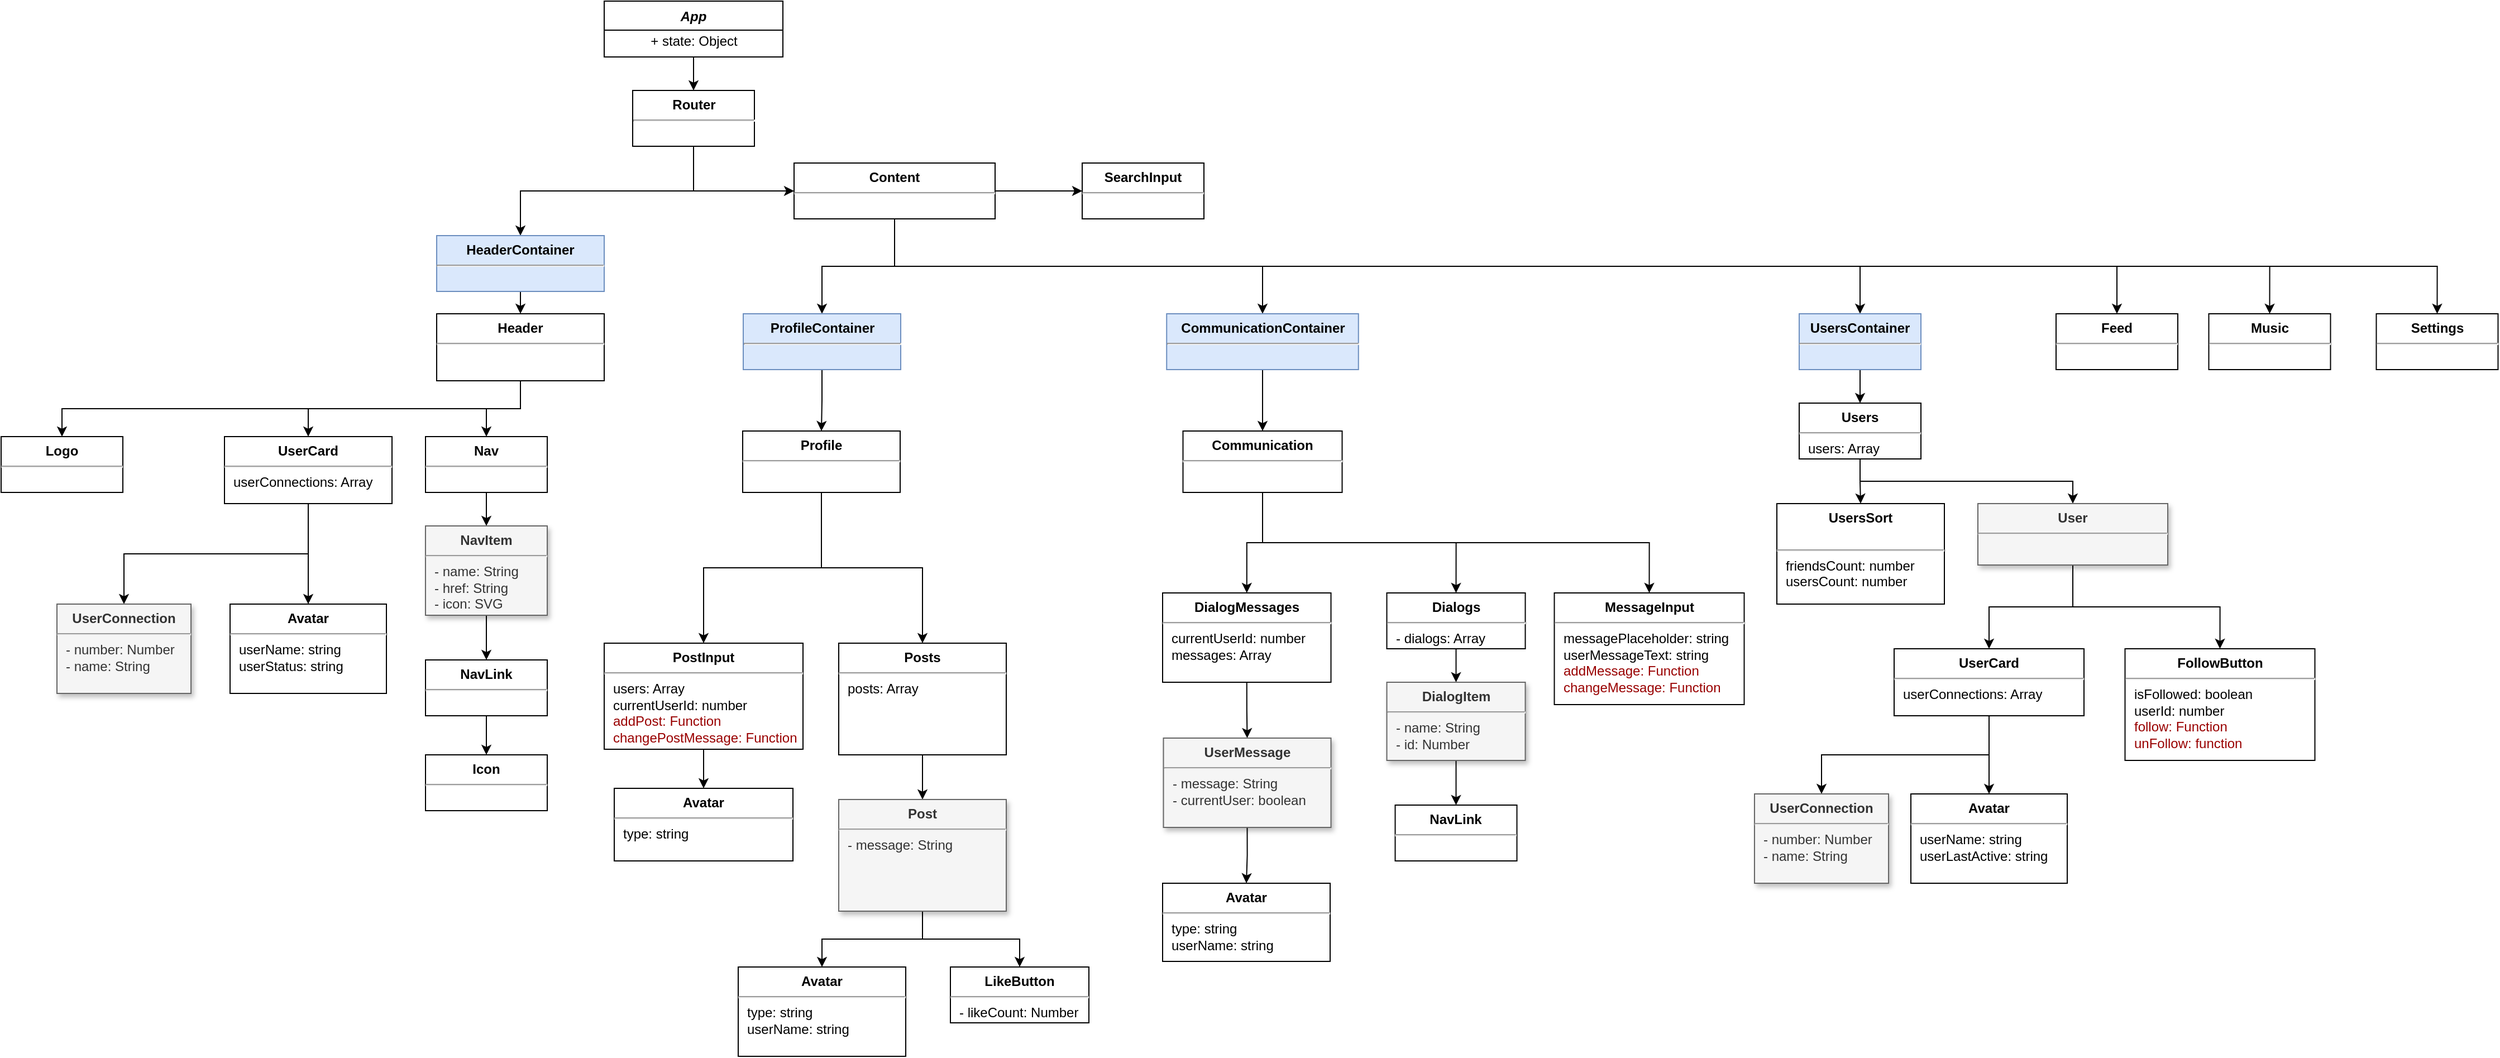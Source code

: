 <mxfile version="14.4.7" type="github">
  <diagram id="C5RBs43oDa-KdzZeNtuy" name="Page-1">
    <mxGraphModel dx="2178" dy="923" grid="1" gridSize="10" guides="1" tooltips="1" connect="1" arrows="1" fold="1" page="1" pageScale="1" pageWidth="827" pageHeight="1169" math="0" shadow="0">
      <root>
        <mxCell id="WIyWlLk6GJQsqaUBKTNV-0" />
        <mxCell id="WIyWlLk6GJQsqaUBKTNV-1" parent="WIyWlLk6GJQsqaUBKTNV-0" />
        <mxCell id="IoR6Snpq3EkC3o9elw1q-48" style="edgeStyle=orthogonalEdgeStyle;rounded=0;orthogonalLoop=1;jettySize=auto;html=1;exitX=0.5;exitY=1;exitDx=0;exitDy=0;entryX=0.5;entryY=0;entryDx=0;entryDy=0;" edge="1" parent="WIyWlLk6GJQsqaUBKTNV-1" source="zkfFHV4jXpPFQw0GAbJ--0" target="IoR6Snpq3EkC3o9elw1q-46">
          <mxGeometry relative="1" as="geometry" />
        </mxCell>
        <mxCell id="zkfFHV4jXpPFQw0GAbJ--0" value="App" style="swimlane;fontStyle=3;align=center;verticalAlign=top;childLayout=stackLayout;horizontal=1;startSize=26;horizontalStack=0;resizeParent=1;resizeLast=0;collapsible=1;marginBottom=0;rounded=0;shadow=0;strokeWidth=1;" parent="WIyWlLk6GJQsqaUBKTNV-1" vertex="1">
          <mxGeometry x="290" y="10" width="160" height="50" as="geometry">
            <mxRectangle x="230" y="140" width="160" height="26" as="alternateBounds" />
          </mxGeometry>
        </mxCell>
        <mxCell id="IoR6Snpq3EkC3o9elw1q-10" value="+ state: Object" style="text;html=1;align=center;verticalAlign=middle;resizable=0;points=[];autosize=1;" vertex="1" parent="zkfFHV4jXpPFQw0GAbJ--0">
          <mxGeometry y="26" width="160" height="20" as="geometry" />
        </mxCell>
        <mxCell id="IoR6Snpq3EkC3o9elw1q-23" style="edgeStyle=orthogonalEdgeStyle;rounded=0;orthogonalLoop=1;jettySize=auto;html=1;exitX=0.5;exitY=1;exitDx=0;exitDy=0;entryX=0.5;entryY=0;entryDx=0;entryDy=0;" edge="1" parent="WIyWlLk6GJQsqaUBKTNV-1" source="IoR6Snpq3EkC3o9elw1q-1" target="IoR6Snpq3EkC3o9elw1q-8">
          <mxGeometry relative="1" as="geometry" />
        </mxCell>
        <mxCell id="IoR6Snpq3EkC3o9elw1q-24" style="edgeStyle=orthogonalEdgeStyle;rounded=0;orthogonalLoop=1;jettySize=auto;html=1;exitX=0.5;exitY=1;exitDx=0;exitDy=0;entryX=0.5;entryY=0;entryDx=0;entryDy=0;" edge="1" parent="WIyWlLk6GJQsqaUBKTNV-1" source="IoR6Snpq3EkC3o9elw1q-1" target="IoR6Snpq3EkC3o9elw1q-11">
          <mxGeometry relative="1" as="geometry" />
        </mxCell>
        <mxCell id="IoR6Snpq3EkC3o9elw1q-1" value="&lt;p style=&quot;margin: 0px ; margin-top: 6px ; text-align: center&quot;&gt;&lt;b&gt;Header&lt;/b&gt;&lt;/p&gt;&lt;hr&gt;&lt;p style=&quot;margin: 0px ; margin-left: 8px&quot;&gt;&lt;br&gt;&lt;/p&gt;" style="align=left;overflow=fill;html=1;dropTarget=0;" vertex="1" parent="WIyWlLk6GJQsqaUBKTNV-1">
          <mxGeometry x="140" y="290" width="150" height="60" as="geometry" />
        </mxCell>
        <mxCell id="IoR6Snpq3EkC3o9elw1q-52" style="edgeStyle=orthogonalEdgeStyle;rounded=0;orthogonalLoop=1;jettySize=auto;html=1;exitX=1;exitY=0.5;exitDx=0;exitDy=0;entryX=0;entryY=0.5;entryDx=0;entryDy=0;" edge="1" parent="WIyWlLk6GJQsqaUBKTNV-1" source="IoR6Snpq3EkC3o9elw1q-4" target="IoR6Snpq3EkC3o9elw1q-51">
          <mxGeometry relative="1" as="geometry" />
        </mxCell>
        <mxCell id="IoR6Snpq3EkC3o9elw1q-58" style="edgeStyle=orthogonalEdgeStyle;rounded=0;orthogonalLoop=1;jettySize=auto;html=1;exitX=0.5;exitY=1;exitDx=0;exitDy=0;entryX=0.5;entryY=0;entryDx=0;entryDy=0;" edge="1" parent="WIyWlLk6GJQsqaUBKTNV-1" source="IoR6Snpq3EkC3o9elw1q-4" target="IoR6Snpq3EkC3o9elw1q-57">
          <mxGeometry relative="1" as="geometry" />
        </mxCell>
        <mxCell id="IoR6Snpq3EkC3o9elw1q-59" style="edgeStyle=orthogonalEdgeStyle;rounded=0;orthogonalLoop=1;jettySize=auto;html=1;exitX=0.5;exitY=1;exitDx=0;exitDy=0;entryX=0.5;entryY=0;entryDx=0;entryDy=0;" edge="1" parent="WIyWlLk6GJQsqaUBKTNV-1" source="IoR6Snpq3EkC3o9elw1q-4" target="IoR6Snpq3EkC3o9elw1q-56">
          <mxGeometry relative="1" as="geometry" />
        </mxCell>
        <mxCell id="IoR6Snpq3EkC3o9elw1q-60" style="edgeStyle=orthogonalEdgeStyle;rounded=0;orthogonalLoop=1;jettySize=auto;html=1;exitX=0.5;exitY=1;exitDx=0;exitDy=0;entryX=0.5;entryY=0;entryDx=0;entryDy=0;" edge="1" parent="WIyWlLk6GJQsqaUBKTNV-1" source="IoR6Snpq3EkC3o9elw1q-4" target="IoR6Snpq3EkC3o9elw1q-55">
          <mxGeometry relative="1" as="geometry" />
        </mxCell>
        <mxCell id="IoR6Snpq3EkC3o9elw1q-95" style="edgeStyle=orthogonalEdgeStyle;rounded=0;orthogonalLoop=1;jettySize=auto;html=1;exitX=0.5;exitY=1;exitDx=0;exitDy=0;entryX=0.5;entryY=0;entryDx=0;entryDy=0;" edge="1" parent="WIyWlLk6GJQsqaUBKTNV-1" source="IoR6Snpq3EkC3o9elw1q-4" target="IoR6Snpq3EkC3o9elw1q-94">
          <mxGeometry relative="1" as="geometry" />
        </mxCell>
        <mxCell id="IoR6Snpq3EkC3o9elw1q-98" style="edgeStyle=orthogonalEdgeStyle;rounded=0;orthogonalLoop=1;jettySize=auto;html=1;exitX=0.5;exitY=1;exitDx=0;exitDy=0;entryX=0.5;entryY=0;entryDx=0;entryDy=0;" edge="1" parent="WIyWlLk6GJQsqaUBKTNV-1" source="IoR6Snpq3EkC3o9elw1q-4" target="IoR6Snpq3EkC3o9elw1q-97">
          <mxGeometry relative="1" as="geometry" />
        </mxCell>
        <mxCell id="IoR6Snpq3EkC3o9elw1q-108" style="edgeStyle=orthogonalEdgeStyle;rounded=0;orthogonalLoop=1;jettySize=auto;html=1;exitX=0.5;exitY=1;exitDx=0;exitDy=0;entryX=0.5;entryY=0;entryDx=0;entryDy=0;" edge="1" parent="WIyWlLk6GJQsqaUBKTNV-1" source="IoR6Snpq3EkC3o9elw1q-4" target="IoR6Snpq3EkC3o9elw1q-105">
          <mxGeometry relative="1" as="geometry" />
        </mxCell>
        <mxCell id="IoR6Snpq3EkC3o9elw1q-4" value="&lt;p style=&quot;margin: 0px ; margin-top: 6px ; text-align: center&quot;&gt;&lt;b&gt;Content&lt;/b&gt;&lt;/p&gt;&lt;hr&gt;&lt;p style=&quot;margin: 0px ; margin-left: 8px&quot;&gt;&lt;br&gt;&lt;/p&gt;" style="align=left;overflow=fill;html=1;dropTarget=0;" vertex="1" parent="WIyWlLk6GJQsqaUBKTNV-1">
          <mxGeometry x="460" y="155" width="180" height="50" as="geometry" />
        </mxCell>
        <mxCell id="IoR6Snpq3EkC3o9elw1q-8" value="&lt;p style=&quot;margin: 0px ; margin-top: 6px ; text-align: center&quot;&gt;&lt;b&gt;Logo&lt;/b&gt;&lt;/p&gt;&lt;hr&gt;&lt;p style=&quot;margin: 0px ; margin-left: 8px&quot;&gt;&lt;br&gt;&lt;/p&gt;" style="align=left;overflow=fill;html=1;dropTarget=0;" vertex="1" parent="WIyWlLk6GJQsqaUBKTNV-1">
          <mxGeometry x="-250" y="400" width="109" height="50" as="geometry" />
        </mxCell>
        <mxCell id="IoR6Snpq3EkC3o9elw1q-32" style="edgeStyle=orthogonalEdgeStyle;rounded=0;orthogonalLoop=1;jettySize=auto;html=1;exitX=0.5;exitY=1;exitDx=0;exitDy=0;entryX=0.5;entryY=0;entryDx=0;entryDy=0;" edge="1" parent="WIyWlLk6GJQsqaUBKTNV-1" source="IoR6Snpq3EkC3o9elw1q-11" target="IoR6Snpq3EkC3o9elw1q-30">
          <mxGeometry relative="1" as="geometry" />
        </mxCell>
        <mxCell id="IoR6Snpq3EkC3o9elw1q-33" style="edgeStyle=orthogonalEdgeStyle;rounded=0;orthogonalLoop=1;jettySize=auto;html=1;exitX=0.5;exitY=1;exitDx=0;exitDy=0;entryX=0.5;entryY=0;entryDx=0;entryDy=0;" edge="1" parent="WIyWlLk6GJQsqaUBKTNV-1" source="IoR6Snpq3EkC3o9elw1q-11" target="IoR6Snpq3EkC3o9elw1q-28">
          <mxGeometry relative="1" as="geometry" />
        </mxCell>
        <mxCell id="IoR6Snpq3EkC3o9elw1q-11" value="&lt;p style=&quot;margin: 0px ; margin-top: 6px ; text-align: center&quot;&gt;&lt;b&gt;UserCard&lt;/b&gt;&lt;/p&gt;&lt;hr&gt;&lt;p style=&quot;margin: 0px ; margin-left: 8px&quot;&gt;userConnections: Array&lt;/p&gt;" style="align=left;overflow=fill;html=1;dropTarget=0;" vertex="1" parent="WIyWlLk6GJQsqaUBKTNV-1">
          <mxGeometry x="-50" y="400" width="150" height="60" as="geometry" />
        </mxCell>
        <mxCell id="IoR6Snpq3EkC3o9elw1q-39" style="edgeStyle=orthogonalEdgeStyle;rounded=0;orthogonalLoop=1;jettySize=auto;html=1;exitX=0.5;exitY=1;exitDx=0;exitDy=0;entryX=0.5;entryY=0;entryDx=0;entryDy=0;" edge="1" parent="WIyWlLk6GJQsqaUBKTNV-1" source="IoR6Snpq3EkC3o9elw1q-13" target="IoR6Snpq3EkC3o9elw1q-37">
          <mxGeometry relative="1" as="geometry" />
        </mxCell>
        <mxCell id="IoR6Snpq3EkC3o9elw1q-13" value="&lt;p style=&quot;margin: 0px ; margin-top: 6px ; text-align: center&quot;&gt;&lt;b&gt;Nav&lt;/b&gt;&lt;/p&gt;&lt;hr&gt;&lt;p style=&quot;margin: 0px ; margin-left: 8px&quot;&gt;&lt;br&gt;&lt;/p&gt;" style="align=left;overflow=fill;html=1;dropTarget=0;" vertex="1" parent="WIyWlLk6GJQsqaUBKTNV-1">
          <mxGeometry x="130" y="400" width="109" height="50" as="geometry" />
        </mxCell>
        <mxCell id="IoR6Snpq3EkC3o9elw1q-28" value="&lt;p style=&quot;margin: 0px ; margin-top: 6px ; text-align: center&quot;&gt;&lt;b&gt;UserConnection&lt;/b&gt;&lt;/p&gt;&lt;hr&gt;&lt;p style=&quot;margin: 0px ; margin-left: 8px&quot;&gt;- number: Number&lt;/p&gt;&lt;p style=&quot;margin: 0px ; margin-left: 8px&quot;&gt;- name: String&lt;/p&gt;" style="align=left;overflow=fill;html=1;dropTarget=0;rounded=0;glass=0;shadow=1;sketch=0;fillColor=#f5f5f5;strokeColor=#666666;fontColor=#333333;" vertex="1" parent="WIyWlLk6GJQsqaUBKTNV-1">
          <mxGeometry x="-200" y="550" width="120" height="80" as="geometry" />
        </mxCell>
        <mxCell id="IoR6Snpq3EkC3o9elw1q-30" value="&lt;p style=&quot;margin: 0px ; margin-top: 6px ; text-align: center&quot;&gt;&lt;b&gt;Avatar&lt;/b&gt;&lt;/p&gt;&lt;hr&gt;&lt;p style=&quot;margin: 0px 0px 0px 8px&quot;&gt;&lt;span&gt;userName: string&lt;/span&gt;&lt;br&gt;&lt;/p&gt;&lt;p style=&quot;margin: 0px 0px 0px 8px&quot;&gt;userStatus: string&lt;/p&gt;" style="align=left;overflow=fill;html=1;dropTarget=0;" vertex="1" parent="WIyWlLk6GJQsqaUBKTNV-1">
          <mxGeometry x="-45" y="550" width="140" height="80" as="geometry" />
        </mxCell>
        <mxCell id="IoR6Snpq3EkC3o9elw1q-42" style="edgeStyle=orthogonalEdgeStyle;rounded=0;orthogonalLoop=1;jettySize=auto;html=1;exitX=0.5;exitY=1;exitDx=0;exitDy=0;entryX=0.5;entryY=0;entryDx=0;entryDy=0;" edge="1" parent="WIyWlLk6GJQsqaUBKTNV-1" source="IoR6Snpq3EkC3o9elw1q-37" target="IoR6Snpq3EkC3o9elw1q-40">
          <mxGeometry relative="1" as="geometry" />
        </mxCell>
        <mxCell id="IoR6Snpq3EkC3o9elw1q-37" value="&lt;p style=&quot;margin: 0px ; margin-top: 6px ; text-align: center&quot;&gt;&lt;b&gt;NavItem&lt;/b&gt;&lt;/p&gt;&lt;hr&gt;&lt;p style=&quot;margin: 0px ; margin-left: 8px&quot;&gt;- name: String&lt;/p&gt;&lt;p style=&quot;margin: 0px ; margin-left: 8px&quot;&gt;- href: String&lt;/p&gt;&lt;p style=&quot;margin: 0px ; margin-left: 8px&quot;&gt;- icon: SVG&lt;/p&gt;" style="align=left;overflow=fill;html=1;dropTarget=0;shadow=1;fillColor=#f5f5f5;strokeColor=#666666;fontColor=#333333;" vertex="1" parent="WIyWlLk6GJQsqaUBKTNV-1">
          <mxGeometry x="130" y="480" width="109" height="80" as="geometry" />
        </mxCell>
        <mxCell id="IoR6Snpq3EkC3o9elw1q-45" style="edgeStyle=orthogonalEdgeStyle;rounded=0;orthogonalLoop=1;jettySize=auto;html=1;exitX=0.5;exitY=1;exitDx=0;exitDy=0;entryX=0.5;entryY=0;entryDx=0;entryDy=0;" edge="1" parent="WIyWlLk6GJQsqaUBKTNV-1" source="IoR6Snpq3EkC3o9elw1q-40" target="IoR6Snpq3EkC3o9elw1q-43">
          <mxGeometry relative="1" as="geometry" />
        </mxCell>
        <mxCell id="IoR6Snpq3EkC3o9elw1q-40" value="&lt;p style=&quot;margin: 0px ; margin-top: 6px ; text-align: center&quot;&gt;&lt;b&gt;NavLink&lt;/b&gt;&lt;/p&gt;&lt;hr&gt;&lt;p style=&quot;margin: 0px ; margin-left: 8px&quot;&gt;&lt;br&gt;&lt;/p&gt;" style="align=left;overflow=fill;html=1;dropTarget=0;shadow=0;" vertex="1" parent="WIyWlLk6GJQsqaUBKTNV-1">
          <mxGeometry x="130" y="600" width="109" height="50" as="geometry" />
        </mxCell>
        <mxCell id="IoR6Snpq3EkC3o9elw1q-43" value="&lt;p style=&quot;margin: 0px ; margin-top: 6px ; text-align: center&quot;&gt;&lt;b&gt;Icon&lt;/b&gt;&lt;/p&gt;&lt;hr&gt;&lt;p style=&quot;margin: 0px ; margin-left: 8px&quot;&gt;&lt;br&gt;&lt;/p&gt;" style="align=left;overflow=fill;html=1;dropTarget=0;shadow=0;" vertex="1" parent="WIyWlLk6GJQsqaUBKTNV-1">
          <mxGeometry x="130" y="685" width="109" height="50" as="geometry" />
        </mxCell>
        <mxCell id="IoR6Snpq3EkC3o9elw1q-49" style="edgeStyle=orthogonalEdgeStyle;rounded=0;orthogonalLoop=1;jettySize=auto;html=1;exitX=0.5;exitY=1;exitDx=0;exitDy=0;entryX=0.5;entryY=0;entryDx=0;entryDy=0;" edge="1" parent="WIyWlLk6GJQsqaUBKTNV-1" source="IoR6Snpq3EkC3o9elw1q-46" target="IoR6Snpq3EkC3o9elw1q-100">
          <mxGeometry relative="1" as="geometry" />
        </mxCell>
        <mxCell id="IoR6Snpq3EkC3o9elw1q-50" style="edgeStyle=orthogonalEdgeStyle;rounded=0;orthogonalLoop=1;jettySize=auto;html=1;exitX=0.5;exitY=1;exitDx=0;exitDy=0;entryX=0;entryY=0.5;entryDx=0;entryDy=0;" edge="1" parent="WIyWlLk6GJQsqaUBKTNV-1" source="IoR6Snpq3EkC3o9elw1q-46" target="IoR6Snpq3EkC3o9elw1q-4">
          <mxGeometry relative="1" as="geometry" />
        </mxCell>
        <mxCell id="IoR6Snpq3EkC3o9elw1q-46" value="&lt;p style=&quot;margin: 0px ; margin-top: 6px ; text-align: center&quot;&gt;&lt;b&gt;Router&lt;/b&gt;&lt;/p&gt;&lt;hr&gt;&lt;p style=&quot;margin: 0px ; margin-left: 8px&quot;&gt;&lt;br&gt;&lt;/p&gt;" style="align=left;overflow=fill;html=1;dropTarget=0;" vertex="1" parent="WIyWlLk6GJQsqaUBKTNV-1">
          <mxGeometry x="315.5" y="90" width="109" height="50" as="geometry" />
        </mxCell>
        <mxCell id="IoR6Snpq3EkC3o9elw1q-51" value="&lt;p style=&quot;margin: 0px ; margin-top: 6px ; text-align: center&quot;&gt;&lt;b&gt;SearchInput&lt;/b&gt;&lt;/p&gt;&lt;hr&gt;&lt;p style=&quot;margin: 0px ; margin-left: 8px&quot;&gt;&lt;br&gt;&lt;/p&gt;" style="align=left;overflow=fill;html=1;dropTarget=0;" vertex="1" parent="WIyWlLk6GJQsqaUBKTNV-1">
          <mxGeometry x="718" y="155" width="109" height="50" as="geometry" />
        </mxCell>
        <mxCell id="IoR6Snpq3EkC3o9elw1q-64" style="edgeStyle=orthogonalEdgeStyle;rounded=0;orthogonalLoop=1;jettySize=auto;html=1;exitX=0.5;exitY=1;exitDx=0;exitDy=0;" edge="1" parent="WIyWlLk6GJQsqaUBKTNV-1" source="IoR6Snpq3EkC3o9elw1q-53" target="IoR6Snpq3EkC3o9elw1q-63">
          <mxGeometry relative="1" as="geometry" />
        </mxCell>
        <mxCell id="IoR6Snpq3EkC3o9elw1q-70" style="edgeStyle=orthogonalEdgeStyle;rounded=0;orthogonalLoop=1;jettySize=auto;html=1;exitX=0.5;exitY=1;exitDx=0;exitDy=0;entryX=0.5;entryY=0;entryDx=0;entryDy=0;" edge="1" parent="WIyWlLk6GJQsqaUBKTNV-1" source="IoR6Snpq3EkC3o9elw1q-53" target="IoR6Snpq3EkC3o9elw1q-69">
          <mxGeometry relative="1" as="geometry" />
        </mxCell>
        <mxCell id="IoR6Snpq3EkC3o9elw1q-53" value="&lt;p style=&quot;margin: 0px ; margin-top: 6px ; text-align: center&quot;&gt;&lt;b&gt;Profile&lt;/b&gt;&lt;/p&gt;&lt;hr&gt;&lt;p style=&quot;margin: 0px ; margin-left: 8px&quot;&gt;&lt;br&gt;&lt;/p&gt;" style="align=left;overflow=fill;html=1;dropTarget=0;" vertex="1" parent="WIyWlLk6GJQsqaUBKTNV-1">
          <mxGeometry x="414" y="395" width="141" height="55" as="geometry" />
        </mxCell>
        <mxCell id="IoR6Snpq3EkC3o9elw1q-76" style="edgeStyle=orthogonalEdgeStyle;rounded=0;orthogonalLoop=1;jettySize=auto;html=1;exitX=0.5;exitY=1;exitDx=0;exitDy=0;entryX=0.5;entryY=0;entryDx=0;entryDy=0;" edge="1" parent="WIyWlLk6GJQsqaUBKTNV-1" source="IoR6Snpq3EkC3o9elw1q-54" target="IoR6Snpq3EkC3o9elw1q-75">
          <mxGeometry relative="1" as="geometry" />
        </mxCell>
        <mxCell id="IoR6Snpq3EkC3o9elw1q-78" style="edgeStyle=orthogonalEdgeStyle;rounded=0;orthogonalLoop=1;jettySize=auto;html=1;exitX=0.5;exitY=1;exitDx=0;exitDy=0;entryX=0.5;entryY=0;entryDx=0;entryDy=0;" edge="1" parent="WIyWlLk6GJQsqaUBKTNV-1" source="IoR6Snpq3EkC3o9elw1q-54" target="IoR6Snpq3EkC3o9elw1q-77">
          <mxGeometry relative="1" as="geometry" />
        </mxCell>
        <mxCell id="IoR6Snpq3EkC3o9elw1q-89" style="edgeStyle=orthogonalEdgeStyle;rounded=0;orthogonalLoop=1;jettySize=auto;html=1;exitX=0.5;exitY=1;exitDx=0;exitDy=0;entryX=0.5;entryY=0;entryDx=0;entryDy=0;" edge="1" parent="WIyWlLk6GJQsqaUBKTNV-1" source="IoR6Snpq3EkC3o9elw1q-54" target="IoR6Snpq3EkC3o9elw1q-88">
          <mxGeometry relative="1" as="geometry" />
        </mxCell>
        <mxCell id="IoR6Snpq3EkC3o9elw1q-54" value="&lt;p style=&quot;margin: 0px ; margin-top: 6px ; text-align: center&quot;&gt;&lt;b&gt;Communication&lt;/b&gt;&lt;/p&gt;&lt;hr&gt;&lt;p style=&quot;margin: 0px ; margin-left: 8px&quot;&gt;&lt;br&gt;&lt;/p&gt;" style="align=left;overflow=fill;html=1;dropTarget=0;" vertex="1" parent="WIyWlLk6GJQsqaUBKTNV-1">
          <mxGeometry x="808.25" y="395" width="142.5" height="55" as="geometry" />
        </mxCell>
        <mxCell id="IoR6Snpq3EkC3o9elw1q-55" value="&lt;p style=&quot;margin: 0px ; margin-top: 6px ; text-align: center&quot;&gt;&lt;b&gt;Feed&lt;/b&gt;&lt;/p&gt;&lt;hr&gt;&lt;p style=&quot;margin: 0px ; margin-left: 8px&quot;&gt;&lt;br&gt;&lt;/p&gt;" style="align=left;overflow=fill;html=1;dropTarget=0;" vertex="1" parent="WIyWlLk6GJQsqaUBKTNV-1">
          <mxGeometry x="1590" y="290" width="109" height="50" as="geometry" />
        </mxCell>
        <mxCell id="IoR6Snpq3EkC3o9elw1q-56" value="&lt;p style=&quot;margin: 0px ; margin-top: 6px ; text-align: center&quot;&gt;&lt;b&gt;Music&lt;/b&gt;&lt;/p&gt;&lt;hr&gt;&lt;p style=&quot;margin: 0px ; margin-left: 8px&quot;&gt;&lt;br&gt;&lt;/p&gt;" style="align=left;overflow=fill;html=1;dropTarget=0;" vertex="1" parent="WIyWlLk6GJQsqaUBKTNV-1">
          <mxGeometry x="1726.75" y="290" width="109" height="50" as="geometry" />
        </mxCell>
        <mxCell id="IoR6Snpq3EkC3o9elw1q-57" value="&lt;p style=&quot;margin: 0px ; margin-top: 6px ; text-align: center&quot;&gt;&lt;b&gt;Settings&lt;/b&gt;&lt;/p&gt;&lt;hr&gt;&lt;p style=&quot;margin: 0px ; margin-left: 8px&quot;&gt;&lt;br&gt;&lt;/p&gt;" style="align=left;overflow=fill;html=1;dropTarget=0;" vertex="1" parent="WIyWlLk6GJQsqaUBKTNV-1">
          <mxGeometry x="1876.75" y="290" width="109" height="50" as="geometry" />
        </mxCell>
        <mxCell id="IoR6Snpq3EkC3o9elw1q-66" style="edgeStyle=orthogonalEdgeStyle;rounded=0;orthogonalLoop=1;jettySize=auto;html=1;exitX=0.5;exitY=1;exitDx=0;exitDy=0;entryX=0.5;entryY=0;entryDx=0;entryDy=0;" edge="1" parent="WIyWlLk6GJQsqaUBKTNV-1" source="IoR6Snpq3EkC3o9elw1q-63" target="IoR6Snpq3EkC3o9elw1q-65">
          <mxGeometry relative="1" as="geometry" />
        </mxCell>
        <mxCell id="IoR6Snpq3EkC3o9elw1q-63" value="&lt;p style=&quot;margin: 0px ; margin-top: 6px ; text-align: center&quot;&gt;&lt;b&gt;PostInput&lt;/b&gt;&lt;/p&gt;&lt;hr&gt;&lt;p style=&quot;margin: 0px 0px 0px 8px&quot;&gt;users: Array&lt;/p&gt;&lt;p style=&quot;margin: 0px 0px 0px 8px&quot;&gt;currentUserId: number&lt;/p&gt;&lt;p style=&quot;margin: 0px 0px 0px 8px&quot;&gt;&lt;font color=&quot;#990000&quot;&gt;addPost: Function&lt;/font&gt;&lt;/p&gt;&lt;p style=&quot;margin: 0px 0px 0px 8px&quot;&gt;&lt;font color=&quot;#990000&quot;&gt;changePostMessage: Function&lt;/font&gt;&lt;/p&gt;" style="align=left;overflow=fill;html=1;dropTarget=0;" vertex="1" parent="WIyWlLk6GJQsqaUBKTNV-1">
          <mxGeometry x="290" y="585" width="178" height="95" as="geometry" />
        </mxCell>
        <mxCell id="IoR6Snpq3EkC3o9elw1q-65" value="&lt;p style=&quot;margin: 0px ; margin-top: 6px ; text-align: center&quot;&gt;&lt;b&gt;Avatar&lt;/b&gt;&lt;/p&gt;&lt;hr&gt;&lt;p style=&quot;margin: 0px 0px 0px 8px&quot;&gt;type: string&lt;/p&gt;" style="align=left;overflow=fill;html=1;dropTarget=0;" vertex="1" parent="WIyWlLk6GJQsqaUBKTNV-1">
          <mxGeometry x="299" y="715" width="160" height="65" as="geometry" />
        </mxCell>
        <mxCell id="IoR6Snpq3EkC3o9elw1q-93" style="edgeStyle=orthogonalEdgeStyle;rounded=0;orthogonalLoop=1;jettySize=auto;html=1;exitX=0.5;exitY=1;exitDx=0;exitDy=0;entryX=0.5;entryY=0;entryDx=0;entryDy=0;" edge="1" parent="WIyWlLk6GJQsqaUBKTNV-1" source="IoR6Snpq3EkC3o9elw1q-69" target="IoR6Snpq3EkC3o9elw1q-90">
          <mxGeometry relative="1" as="geometry" />
        </mxCell>
        <mxCell id="IoR6Snpq3EkC3o9elw1q-69" value="&lt;p style=&quot;margin: 0px ; margin-top: 6px ; text-align: center&quot;&gt;&lt;b&gt;Posts&lt;/b&gt;&lt;/p&gt;&lt;hr&gt;&lt;p style=&quot;margin: 0px ; margin-left: 8px&quot;&gt;posts: Array&lt;/p&gt;" style="align=left;overflow=fill;html=1;dropTarget=0;shadow=0;" vertex="1" parent="WIyWlLk6GJQsqaUBKTNV-1">
          <mxGeometry x="500" y="585" width="150" height="100" as="geometry" />
        </mxCell>
        <mxCell id="IoR6Snpq3EkC3o9elw1q-71" value="&lt;p style=&quot;margin: 0px ; margin-top: 6px ; text-align: center&quot;&gt;&lt;b&gt;Avatar&lt;/b&gt;&lt;/p&gt;&lt;hr&gt;&lt;p style=&quot;margin: 0px 0px 0px 8px&quot;&gt;type: string&lt;/p&gt;&lt;p style=&quot;margin: 0px 0px 0px 8px&quot;&gt;userName: string&lt;/p&gt;" style="align=left;overflow=fill;html=1;dropTarget=0;" vertex="1" parent="WIyWlLk6GJQsqaUBKTNV-1">
          <mxGeometry x="410" y="875" width="150" height="80" as="geometry" />
        </mxCell>
        <mxCell id="IoR6Snpq3EkC3o9elw1q-73" value="&lt;p style=&quot;margin: 0px ; margin-top: 6px ; text-align: center&quot;&gt;&lt;b&gt;LikeButton&lt;/b&gt;&lt;/p&gt;&lt;hr&gt;&lt;p style=&quot;margin: 0px ; margin-left: 8px&quot;&gt;- likeCount: Number&lt;/p&gt;" style="align=left;overflow=fill;html=1;dropTarget=0;" vertex="1" parent="WIyWlLk6GJQsqaUBKTNV-1">
          <mxGeometry x="600" y="875" width="124" height="50" as="geometry" />
        </mxCell>
        <mxCell id="IoR6Snpq3EkC3o9elw1q-80" style="edgeStyle=orthogonalEdgeStyle;rounded=0;orthogonalLoop=1;jettySize=auto;html=1;exitX=0.5;exitY=1;exitDx=0;exitDy=0;entryX=0.5;entryY=0;entryDx=0;entryDy=0;" edge="1" parent="WIyWlLk6GJQsqaUBKTNV-1" source="IoR6Snpq3EkC3o9elw1q-75" target="IoR6Snpq3EkC3o9elw1q-79">
          <mxGeometry relative="1" as="geometry" />
        </mxCell>
        <mxCell id="IoR6Snpq3EkC3o9elw1q-75" value="&lt;p style=&quot;margin: 0px ; margin-top: 6px ; text-align: center&quot;&gt;&lt;b&gt;DialogMessages&lt;/b&gt;&lt;/p&gt;&lt;hr&gt;&lt;p style=&quot;margin: 0px ; margin-left: 8px&quot;&gt;currentUserId: number&lt;/p&gt;&lt;p style=&quot;margin: 0px ; margin-left: 8px&quot;&gt;messages: Array&lt;/p&gt;" style="align=left;overflow=fill;html=1;dropTarget=0;" vertex="1" parent="WIyWlLk6GJQsqaUBKTNV-1">
          <mxGeometry x="790" y="540" width="150.75" height="80" as="geometry" />
        </mxCell>
        <mxCell id="IoR6Snpq3EkC3o9elw1q-82" style="edgeStyle=orthogonalEdgeStyle;rounded=0;orthogonalLoop=1;jettySize=auto;html=1;exitX=0.5;exitY=1;exitDx=0;exitDy=0;entryX=0.5;entryY=0;entryDx=0;entryDy=0;" edge="1" parent="WIyWlLk6GJQsqaUBKTNV-1" source="IoR6Snpq3EkC3o9elw1q-77" target="IoR6Snpq3EkC3o9elw1q-81">
          <mxGeometry relative="1" as="geometry" />
        </mxCell>
        <mxCell id="IoR6Snpq3EkC3o9elw1q-77" value="&lt;p style=&quot;margin: 0px ; margin-top: 6px ; text-align: center&quot;&gt;&lt;b&gt;Dialogs&lt;/b&gt;&lt;/p&gt;&lt;hr&gt;&lt;p style=&quot;margin: 0px ; margin-left: 8px&quot;&gt;- dialogs: Array&lt;/p&gt;" style="align=left;overflow=fill;html=1;dropTarget=0;" vertex="1" parent="WIyWlLk6GJQsqaUBKTNV-1">
          <mxGeometry x="990.75" y="540" width="124" height="50" as="geometry" />
        </mxCell>
        <mxCell id="IoR6Snpq3EkC3o9elw1q-87" style="edgeStyle=orthogonalEdgeStyle;rounded=0;orthogonalLoop=1;jettySize=auto;html=1;exitX=0.5;exitY=1;exitDx=0;exitDy=0;entryX=0.5;entryY=0;entryDx=0;entryDy=0;" edge="1" parent="WIyWlLk6GJQsqaUBKTNV-1" source="IoR6Snpq3EkC3o9elw1q-79" target="IoR6Snpq3EkC3o9elw1q-86">
          <mxGeometry relative="1" as="geometry" />
        </mxCell>
        <mxCell id="IoR6Snpq3EkC3o9elw1q-79" value="&lt;p style=&quot;margin: 0px ; margin-top: 6px ; text-align: center&quot;&gt;&lt;b&gt;UserMessage&lt;/b&gt;&lt;/p&gt;&lt;hr&gt;&lt;p style=&quot;margin: 0px ; margin-left: 8px&quot;&gt;- message: String&lt;/p&gt;&lt;p style=&quot;margin: 0px ; margin-left: 8px&quot;&gt;- currentUser: boolean&lt;/p&gt;" style="align=left;overflow=fill;html=1;dropTarget=0;shadow=1;fillColor=#f5f5f5;strokeColor=#666666;fontColor=#333333;" vertex="1" parent="WIyWlLk6GJQsqaUBKTNV-1">
          <mxGeometry x="790.75" y="670" width="150" height="80" as="geometry" />
        </mxCell>
        <mxCell id="IoR6Snpq3EkC3o9elw1q-84" style="edgeStyle=orthogonalEdgeStyle;rounded=0;orthogonalLoop=1;jettySize=auto;html=1;exitX=0.5;exitY=1;exitDx=0;exitDy=0;entryX=0.5;entryY=0;entryDx=0;entryDy=0;" edge="1" parent="WIyWlLk6GJQsqaUBKTNV-1" source="IoR6Snpq3EkC3o9elw1q-81" target="IoR6Snpq3EkC3o9elw1q-83">
          <mxGeometry relative="1" as="geometry" />
        </mxCell>
        <mxCell id="IoR6Snpq3EkC3o9elw1q-81" value="&lt;p style=&quot;margin: 0px ; margin-top: 6px ; text-align: center&quot;&gt;&lt;b&gt;DialogItem&lt;/b&gt;&lt;/p&gt;&lt;hr&gt;&lt;p style=&quot;margin: 0px ; margin-left: 8px&quot;&gt;- name: String&lt;/p&gt;&lt;p style=&quot;margin: 0px ; margin-left: 8px&quot;&gt;- id: Number&lt;/p&gt;" style="align=left;overflow=fill;html=1;dropTarget=0;shadow=1;fillColor=#f5f5f5;strokeColor=#666666;fontColor=#333333;" vertex="1" parent="WIyWlLk6GJQsqaUBKTNV-1">
          <mxGeometry x="990.75" y="620" width="124" height="70" as="geometry" />
        </mxCell>
        <mxCell id="IoR6Snpq3EkC3o9elw1q-83" value="&lt;p style=&quot;margin: 0px ; margin-top: 6px ; text-align: center&quot;&gt;&lt;b&gt;NavLink&lt;/b&gt;&lt;/p&gt;&lt;hr&gt;&lt;p style=&quot;margin: 0px ; margin-left: 8px&quot;&gt;&lt;br&gt;&lt;/p&gt;" style="align=left;overflow=fill;html=1;dropTarget=0;shadow=0;" vertex="1" parent="WIyWlLk6GJQsqaUBKTNV-1">
          <mxGeometry x="998.25" y="730" width="109" height="50" as="geometry" />
        </mxCell>
        <mxCell id="IoR6Snpq3EkC3o9elw1q-86" value="&lt;p style=&quot;margin: 0px ; margin-top: 6px ; text-align: center&quot;&gt;&lt;b&gt;Avatar&lt;/b&gt;&lt;/p&gt;&lt;hr&gt;&lt;p style=&quot;margin: 0px ; margin-left: 8px&quot;&gt;type: string&lt;/p&gt;&lt;p style=&quot;margin: 0px ; margin-left: 8px&quot;&gt;userName: string&lt;/p&gt;" style="align=left;overflow=fill;html=1;dropTarget=0;" vertex="1" parent="WIyWlLk6GJQsqaUBKTNV-1">
          <mxGeometry x="790" y="800" width="150" height="70" as="geometry" />
        </mxCell>
        <mxCell id="IoR6Snpq3EkC3o9elw1q-88" value="&lt;p style=&quot;margin: 0px ; margin-top: 6px ; text-align: center&quot;&gt;&lt;b&gt;MessageInput&lt;/b&gt;&lt;/p&gt;&lt;hr&gt;&lt;p style=&quot;margin: 0px ; margin-left: 8px&quot;&gt;messagePlaceholder: string&lt;/p&gt;&lt;p style=&quot;margin: 0px ; margin-left: 8px&quot;&gt;userMessageText: string&lt;/p&gt;&lt;p style=&quot;margin: 0px ; margin-left: 8px&quot;&gt;&lt;font color=&quot;#990000&quot;&gt;addMessage: Function&lt;/font&gt;&lt;/p&gt;&lt;p style=&quot;margin: 0px ; margin-left: 8px&quot;&gt;&lt;font color=&quot;#990000&quot;&gt;changeMessage: Function&lt;/font&gt;&lt;/p&gt;" style="align=left;overflow=fill;html=1;dropTarget=0;" vertex="1" parent="WIyWlLk6GJQsqaUBKTNV-1">
          <mxGeometry x="1140.75" y="540" width="170" height="100" as="geometry" />
        </mxCell>
        <mxCell id="IoR6Snpq3EkC3o9elw1q-91" style="edgeStyle=orthogonalEdgeStyle;rounded=0;orthogonalLoop=1;jettySize=auto;html=1;exitX=0.5;exitY=1;exitDx=0;exitDy=0;entryX=0.5;entryY=0;entryDx=0;entryDy=0;" edge="1" parent="WIyWlLk6GJQsqaUBKTNV-1" source="IoR6Snpq3EkC3o9elw1q-90" target="IoR6Snpq3EkC3o9elw1q-71">
          <mxGeometry relative="1" as="geometry" />
        </mxCell>
        <mxCell id="IoR6Snpq3EkC3o9elw1q-92" style="edgeStyle=orthogonalEdgeStyle;rounded=0;orthogonalLoop=1;jettySize=auto;html=1;exitX=0.5;exitY=1;exitDx=0;exitDy=0;entryX=0.5;entryY=0;entryDx=0;entryDy=0;" edge="1" parent="WIyWlLk6GJQsqaUBKTNV-1" source="IoR6Snpq3EkC3o9elw1q-90" target="IoR6Snpq3EkC3o9elw1q-73">
          <mxGeometry relative="1" as="geometry" />
        </mxCell>
        <mxCell id="IoR6Snpq3EkC3o9elw1q-90" value="&lt;p style=&quot;margin: 0px ; margin-top: 6px ; text-align: center&quot;&gt;&lt;b&gt;Post&lt;/b&gt;&lt;/p&gt;&lt;hr&gt;&lt;p style=&quot;margin: 0px ; margin-left: 8px&quot;&gt;- message: String&lt;/p&gt;" style="align=left;overflow=fill;html=1;dropTarget=0;shadow=1;fillColor=#f5f5f5;strokeColor=#666666;fontColor=#333333;" vertex="1" parent="WIyWlLk6GJQsqaUBKTNV-1">
          <mxGeometry x="500" y="725" width="150" height="100" as="geometry" />
        </mxCell>
        <mxCell id="IoR6Snpq3EkC3o9elw1q-96" style="edgeStyle=orthogonalEdgeStyle;rounded=0;orthogonalLoop=1;jettySize=auto;html=1;exitX=0.5;exitY=1;exitDx=0;exitDy=0;entryX=0.5;entryY=0;entryDx=0;entryDy=0;" edge="1" parent="WIyWlLk6GJQsqaUBKTNV-1" source="IoR6Snpq3EkC3o9elw1q-94" target="IoR6Snpq3EkC3o9elw1q-54">
          <mxGeometry relative="1" as="geometry" />
        </mxCell>
        <mxCell id="IoR6Snpq3EkC3o9elw1q-94" value="&lt;p style=&quot;margin: 0px ; margin-top: 6px ; text-align: center&quot;&gt;&lt;b&gt;CommunicationContainer&lt;/b&gt;&lt;/p&gt;&lt;hr&gt;&lt;p style=&quot;margin: 0px ; margin-left: 8px&quot;&gt;&lt;br&gt;&lt;/p&gt;" style="align=left;overflow=fill;html=1;dropTarget=0;fillColor=#dae8fc;strokeColor=#6c8ebf;" vertex="1" parent="WIyWlLk6GJQsqaUBKTNV-1">
          <mxGeometry x="793.62" y="290" width="171.75" height="50" as="geometry" />
        </mxCell>
        <mxCell id="IoR6Snpq3EkC3o9elw1q-99" style="edgeStyle=orthogonalEdgeStyle;rounded=0;orthogonalLoop=1;jettySize=auto;html=1;exitX=0.5;exitY=1;exitDx=0;exitDy=0;entryX=0.5;entryY=0;entryDx=0;entryDy=0;" edge="1" parent="WIyWlLk6GJQsqaUBKTNV-1" source="IoR6Snpq3EkC3o9elw1q-97" target="IoR6Snpq3EkC3o9elw1q-53">
          <mxGeometry relative="1" as="geometry" />
        </mxCell>
        <mxCell id="IoR6Snpq3EkC3o9elw1q-97" value="&lt;p style=&quot;margin: 0px ; margin-top: 6px ; text-align: center&quot;&gt;&lt;b&gt;ProfileContainer&lt;/b&gt;&lt;/p&gt;&lt;hr&gt;&lt;p style=&quot;margin: 0px ; margin-left: 8px&quot;&gt;&lt;br&gt;&lt;/p&gt;" style="align=left;overflow=fill;html=1;dropTarget=0;fillColor=#dae8fc;strokeColor=#6c8ebf;" vertex="1" parent="WIyWlLk6GJQsqaUBKTNV-1">
          <mxGeometry x="414.5" y="290" width="141" height="50" as="geometry" />
        </mxCell>
        <mxCell id="IoR6Snpq3EkC3o9elw1q-101" style="edgeStyle=orthogonalEdgeStyle;rounded=0;orthogonalLoop=1;jettySize=auto;html=1;exitX=0.5;exitY=1;exitDx=0;exitDy=0;" edge="1" parent="WIyWlLk6GJQsqaUBKTNV-1" source="IoR6Snpq3EkC3o9elw1q-1" target="IoR6Snpq3EkC3o9elw1q-13">
          <mxGeometry relative="1" as="geometry" />
        </mxCell>
        <mxCell id="IoR6Snpq3EkC3o9elw1q-104" style="edgeStyle=orthogonalEdgeStyle;rounded=0;orthogonalLoop=1;jettySize=auto;html=1;exitX=0.5;exitY=1;exitDx=0;exitDy=0;entryX=0.5;entryY=0;entryDx=0;entryDy=0;" edge="1" parent="WIyWlLk6GJQsqaUBKTNV-1" source="IoR6Snpq3EkC3o9elw1q-100" target="IoR6Snpq3EkC3o9elw1q-1">
          <mxGeometry relative="1" as="geometry" />
        </mxCell>
        <mxCell id="IoR6Snpq3EkC3o9elw1q-100" value="&lt;p style=&quot;margin: 0px ; margin-top: 6px ; text-align: center&quot;&gt;&lt;b&gt;HeaderContainer&lt;/b&gt;&lt;/p&gt;&lt;hr&gt;&lt;p style=&quot;margin: 0px ; margin-left: 8px&quot;&gt;&lt;br&gt;&lt;/p&gt;" style="align=left;overflow=fill;html=1;dropTarget=0;fillColor=#dae8fc;strokeColor=#6c8ebf;" vertex="1" parent="WIyWlLk6GJQsqaUBKTNV-1">
          <mxGeometry x="140" y="220" width="150" height="50" as="geometry" />
        </mxCell>
        <mxCell id="IoR6Snpq3EkC3o9elw1q-107" style="edgeStyle=orthogonalEdgeStyle;rounded=0;orthogonalLoop=1;jettySize=auto;html=1;exitX=0.5;exitY=1;exitDx=0;exitDy=0;entryX=0.5;entryY=0;entryDx=0;entryDy=0;" edge="1" parent="WIyWlLk6GJQsqaUBKTNV-1" source="IoR6Snpq3EkC3o9elw1q-105" target="IoR6Snpq3EkC3o9elw1q-106">
          <mxGeometry relative="1" as="geometry" />
        </mxCell>
        <mxCell id="IoR6Snpq3EkC3o9elw1q-105" value="&lt;p style=&quot;margin: 0px ; margin-top: 6px ; text-align: center&quot;&gt;&lt;b&gt;UsersContainer&lt;/b&gt;&lt;/p&gt;&lt;hr&gt;&lt;p style=&quot;margin: 0px ; margin-left: 8px&quot;&gt;&lt;br&gt;&lt;/p&gt;" style="align=left;overflow=fill;html=1;dropTarget=0;fillColor=#dae8fc;strokeColor=#6c8ebf;" vertex="1" parent="WIyWlLk6GJQsqaUBKTNV-1">
          <mxGeometry x="1360" y="290" width="109" height="50" as="geometry" />
        </mxCell>
        <mxCell id="IoR6Snpq3EkC3o9elw1q-111" style="edgeStyle=orthogonalEdgeStyle;rounded=0;orthogonalLoop=1;jettySize=auto;html=1;exitX=0.5;exitY=1;exitDx=0;exitDy=0;entryX=0.5;entryY=0;entryDx=0;entryDy=0;" edge="1" parent="WIyWlLk6GJQsqaUBKTNV-1" source="IoR6Snpq3EkC3o9elw1q-106" target="IoR6Snpq3EkC3o9elw1q-110">
          <mxGeometry relative="1" as="geometry" />
        </mxCell>
        <mxCell id="IoR6Snpq3EkC3o9elw1q-118" style="edgeStyle=orthogonalEdgeStyle;rounded=0;orthogonalLoop=1;jettySize=auto;html=1;exitX=0.5;exitY=1;exitDx=0;exitDy=0;entryX=0.5;entryY=0;entryDx=0;entryDy=0;" edge="1" parent="WIyWlLk6GJQsqaUBKTNV-1" source="IoR6Snpq3EkC3o9elw1q-106" target="IoR6Snpq3EkC3o9elw1q-114">
          <mxGeometry relative="1" as="geometry">
            <mxPoint x="1605" y="460" as="targetPoint" />
            <Array as="points">
              <mxPoint x="1415" y="440" />
              <mxPoint x="1605" y="440" />
            </Array>
          </mxGeometry>
        </mxCell>
        <mxCell id="IoR6Snpq3EkC3o9elw1q-106" value="&lt;p style=&quot;margin: 0px ; margin-top: 6px ; text-align: center&quot;&gt;&lt;b&gt;Users&lt;/b&gt;&lt;/p&gt;&lt;hr&gt;&lt;p style=&quot;margin: 0px ; margin-left: 8px&quot;&gt;users: Array&lt;br&gt;&lt;/p&gt;" style="align=left;overflow=fill;html=1;dropTarget=0;" vertex="1" parent="WIyWlLk6GJQsqaUBKTNV-1">
          <mxGeometry x="1360" y="370" width="109" height="50" as="geometry" />
        </mxCell>
        <mxCell id="IoR6Snpq3EkC3o9elw1q-110" value="&lt;p style=&quot;margin: 0px ; margin-top: 6px ; text-align: center&quot;&gt;&lt;b&gt;UsersSort&lt;/b&gt;&lt;/p&gt;&lt;br&gt;&lt;hr&gt;&lt;p style=&quot;margin: 0px ; margin-left: 8px&quot;&gt;friendsCount: number&lt;br&gt;usersCount: number&lt;br&gt;&lt;/p&gt;" style="align=left;overflow=fill;html=1;dropTarget=0;" vertex="1" parent="WIyWlLk6GJQsqaUBKTNV-1">
          <mxGeometry x="1340" y="460" width="150" height="90" as="geometry" />
        </mxCell>
        <mxCell id="IoR6Snpq3EkC3o9elw1q-121" style="edgeStyle=orthogonalEdgeStyle;rounded=0;orthogonalLoop=1;jettySize=auto;html=1;exitX=0.5;exitY=1;exitDx=0;exitDy=0;entryX=0.5;entryY=0;entryDx=0;entryDy=0;" edge="1" parent="WIyWlLk6GJQsqaUBKTNV-1" source="IoR6Snpq3EkC3o9elw1q-113" target="IoR6Snpq3EkC3o9elw1q-117">
          <mxGeometry relative="1" as="geometry" />
        </mxCell>
        <mxCell id="IoR6Snpq3EkC3o9elw1q-122" style="edgeStyle=orthogonalEdgeStyle;rounded=0;orthogonalLoop=1;jettySize=auto;html=1;exitX=0.5;exitY=1;exitDx=0;exitDy=0;entryX=0.5;entryY=0;entryDx=0;entryDy=0;" edge="1" parent="WIyWlLk6GJQsqaUBKTNV-1" source="IoR6Snpq3EkC3o9elw1q-113" target="IoR6Snpq3EkC3o9elw1q-116">
          <mxGeometry relative="1" as="geometry" />
        </mxCell>
        <mxCell id="IoR6Snpq3EkC3o9elw1q-113" value="&lt;p style=&quot;margin: 0px ; margin-top: 6px ; text-align: center&quot;&gt;&lt;b&gt;UserCard&lt;/b&gt;&lt;/p&gt;&lt;hr&gt;&lt;p style=&quot;margin: 0px 0px 0px 8px&quot;&gt;userConnections: Array&lt;/p&gt;" style="align=left;overflow=fill;html=1;dropTarget=0;" vertex="1" parent="WIyWlLk6GJQsqaUBKTNV-1">
          <mxGeometry x="1445" y="590" width="170" height="60" as="geometry" />
        </mxCell>
        <mxCell id="IoR6Snpq3EkC3o9elw1q-120" style="edgeStyle=orthogonalEdgeStyle;rounded=0;orthogonalLoop=1;jettySize=auto;html=1;exitX=0.5;exitY=1;exitDx=0;exitDy=0;entryX=0.5;entryY=0;entryDx=0;entryDy=0;" edge="1" parent="WIyWlLk6GJQsqaUBKTNV-1" source="IoR6Snpq3EkC3o9elw1q-114" target="IoR6Snpq3EkC3o9elw1q-113">
          <mxGeometry relative="1" as="geometry" />
        </mxCell>
        <mxCell id="IoR6Snpq3EkC3o9elw1q-123" style="edgeStyle=orthogonalEdgeStyle;rounded=0;orthogonalLoop=1;jettySize=auto;html=1;exitX=0.5;exitY=1;exitDx=0;exitDy=0;entryX=0.5;entryY=0;entryDx=0;entryDy=0;" edge="1" parent="WIyWlLk6GJQsqaUBKTNV-1" source="IoR6Snpq3EkC3o9elw1q-114" target="IoR6Snpq3EkC3o9elw1q-115">
          <mxGeometry relative="1" as="geometry" />
        </mxCell>
        <mxCell id="IoR6Snpq3EkC3o9elw1q-114" value="&lt;p style=&quot;margin: 0px ; margin-top: 6px ; text-align: center&quot;&gt;&lt;b&gt;User&lt;/b&gt;&lt;/p&gt;&lt;hr&gt;&lt;p style=&quot;margin: 0px ; margin-left: 8px&quot;&gt;&lt;br&gt;&lt;/p&gt;" style="align=left;overflow=fill;html=1;dropTarget=0;fillColor=#f5f5f5;strokeColor=#666666;fontColor=#333333;shadow=1;" vertex="1" parent="WIyWlLk6GJQsqaUBKTNV-1">
          <mxGeometry x="1520" y="460" width="170" height="55" as="geometry" />
        </mxCell>
        <mxCell id="IoR6Snpq3EkC3o9elw1q-115" value="&lt;p style=&quot;margin: 0px ; margin-top: 6px ; text-align: center&quot;&gt;&lt;b&gt;FollowButton&lt;/b&gt;&lt;/p&gt;&lt;hr&gt;&lt;p style=&quot;margin: 0px ; margin-left: 8px&quot;&gt;isFollowed: boolean&lt;/p&gt;&lt;p style=&quot;margin: 0px ; margin-left: 8px&quot;&gt;userId: number&lt;/p&gt;&lt;p style=&quot;margin: 0px ; margin-left: 8px&quot;&gt;&lt;font color=&quot;#990000&quot;&gt;follow: Function&lt;/font&gt;&lt;/p&gt;&lt;p style=&quot;margin: 0px ; margin-left: 8px&quot;&gt;&lt;font color=&quot;#990000&quot;&gt;unFollow: function&lt;/font&gt;&lt;/p&gt;" style="align=left;overflow=fill;html=1;dropTarget=0;" vertex="1" parent="WIyWlLk6GJQsqaUBKTNV-1">
          <mxGeometry x="1651.75" y="590" width="170" height="100" as="geometry" />
        </mxCell>
        <mxCell id="IoR6Snpq3EkC3o9elw1q-116" value="&lt;p style=&quot;margin: 0px ; margin-top: 6px ; text-align: center&quot;&gt;&lt;b&gt;UserConnection&lt;/b&gt;&lt;/p&gt;&lt;hr&gt;&lt;p style=&quot;margin: 0px ; margin-left: 8px&quot;&gt;- number: Number&lt;/p&gt;&lt;p style=&quot;margin: 0px ; margin-left: 8px&quot;&gt;- name: String&lt;/p&gt;" style="align=left;overflow=fill;html=1;dropTarget=0;rounded=0;glass=0;shadow=1;sketch=0;fillColor=#f5f5f5;strokeColor=#666666;fontColor=#333333;" vertex="1" parent="WIyWlLk6GJQsqaUBKTNV-1">
          <mxGeometry x="1320" y="720" width="120" height="80" as="geometry" />
        </mxCell>
        <mxCell id="IoR6Snpq3EkC3o9elw1q-117" value="&lt;p style=&quot;margin: 0px ; margin-top: 6px ; text-align: center&quot;&gt;&lt;b&gt;Avatar&lt;/b&gt;&lt;/p&gt;&lt;hr&gt;&lt;p style=&quot;margin: 0px 0px 0px 8px&quot;&gt;&lt;span&gt;userName: string&lt;/span&gt;&lt;br&gt;&lt;/p&gt;&lt;p style=&quot;margin: 0px 0px 0px 8px&quot;&gt;userLastActive: string&lt;/p&gt;" style="align=left;overflow=fill;html=1;dropTarget=0;" vertex="1" parent="WIyWlLk6GJQsqaUBKTNV-1">
          <mxGeometry x="1460" y="720" width="140" height="80" as="geometry" />
        </mxCell>
      </root>
    </mxGraphModel>
  </diagram>
</mxfile>

